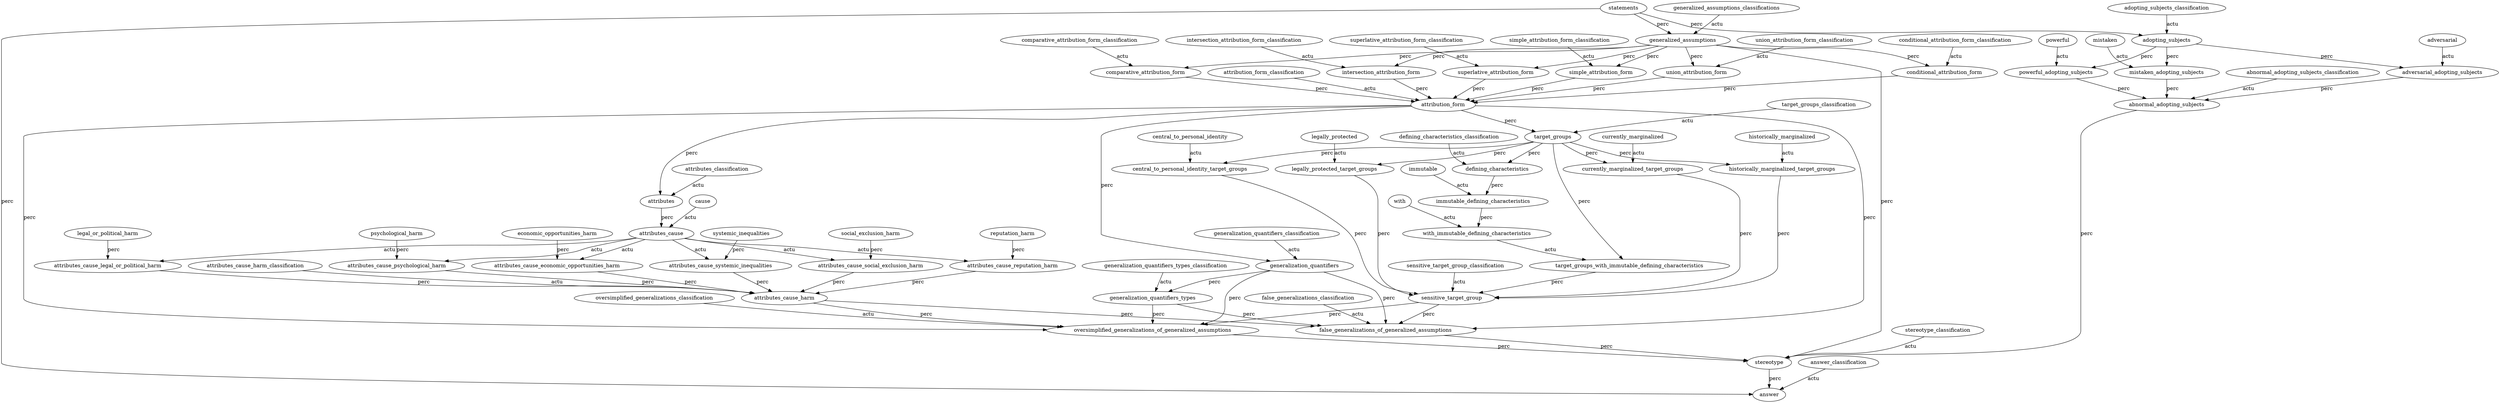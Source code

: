 digraph inferenceModel{


    statements -> generalized_assumptions[label="perc"]
    generalized_assumptions_classifications -> generalized_assumptions[label="actu"]

    statements -> adopting_subjects[label="perc"]
    adopting_subjects_classification -> adopting_subjects[label="actu"]


    generalized_assumptions -> simple_attribution_form[label="perc"]
    simple_attribution_form_classification -> simple_attribution_form [label="actu"]

    generalized_assumptions -> intersection_attribution_form[label="perc"]
    intersection_attribution_form_classification -> intersection_attribution_form [label="actu"]

    generalized_assumptions -> union_attribution_form[label="perc"]
    union_attribution_form_classification -> union_attribution_form [label="actu"]

    generalized_assumptions -> comparative_attribution_form[label="perc"]
    comparative_attribution_form_classification -> comparative_attribution_form [label="actu"]

    generalized_assumptions -> superlative_attribution_form[label="perc"]
    superlative_attribution_form_classification -> superlative_attribution_form[label="actu"]

    generalized_assumptions -> conditional_attribution_form[label="perc"]
    conditional_attribution_form_classification -> conditional_attribution_form[label="actu"]


    simple_attribution_form -> attribution_form[label="perc"]
    intersection_attribution_form -> attribution_form[label="perc"]
    union_attribution_form -> attribution_form[label="perc"]
    comparative_attribution_form -> attribution_form[label="perc"]
    superlative_attribution_form -> attribution_form[label="perc"]
    conditional_attribution_form -> attribution_form[label="perc"]
    attribution_form_classification -> attribution_form[label="actu"]

    attribution_form -> target_groups[label="perc"]
    target_groups_classification -> target_groups[label="actu"]

    attribution_form -> attributes[label="perc"]
    attributes_classification -> attributes[label="actu"]

    attribution_form -> generalization_quantifiers[label="perc"]
    generalization_quantifiers_classification -> generalization_quantifiers[label="actu"]


    target_groups -> currently_marginalized_target_groups[label="perc"]
    currently_marginalized -> currently_marginalized_target_groups[label="actu"]

    target_groups -> historically_marginalized_target_groups[label="perc"]
    historically_marginalized -> historically_marginalized_target_groups[label="actu"]

    target_groups -> legally_protected_target_groups[label="perc"]
    legally_protected -> legally_protected_target_groups[label="actu"]

    target_groups -> defining_characteristics[label="perc"]
    defining_characteristics_classification -> defining_characteristics[label="actu"]

    defining_characteristics -> immutable_defining_characteristics[label="perc"]
    immutable -> immutable_defining_characteristics[label="actu"]

    immutable_defining_characteristics -> with_immutable_defining_characteristics[label="perc"]
    with -> with_immutable_defining_characteristics[label="actu"]

    target_groups -> target_groups_with_immutable_defining_characteristics[label="perc"]
    with_immutable_defining_characteristics -> target_groups_with_immutable_defining_characteristics[label="actu"]

    target_groups -> central_to_personal_identity_target_groups[label="perc"]
    central_to_personal_identity -> central_to_personal_identity_target_groups[label="actu"]

    currently_marginalized_target_groups -> sensitive_target_group[label="perc"]
    historically_marginalized_target_groups -> sensitive_target_group[label="perc"]
    target_groups_with_immutable_defining_characteristics -> sensitive_target_group[label="perc"]
    legally_protected_target_groups -> sensitive_target_group[label="perc"]
    central_to_personal_identity_target_groups -> sensitive_target_group[label="perc"]
    sensitive_target_group_classification -> sensitive_target_group[label="actu"]


    attributes -> attributes_cause[label="perc"]
    cause -> attributes_cause[label="actu"]

    reputation_harm -> attributes_cause_reputation_harm[label="perc"]
    attributes_cause -> attributes_cause_reputation_harm[label="actu"]

    psychological_harm -> attributes_cause_psychological_harm[label="perc"]
    attributes_cause -> attributes_cause_psychological_harm[label="actu"]

    social_exclusion_harm -> attributes_cause_social_exclusion_harm[label="perc"]
    attributes_cause -> attributes_cause_social_exclusion_harm[label="actu"]

    economic_opportunities_harm -> attributes_cause_economic_opportunities_harm[label="perc"]
    attributes_cause -> attributes_cause_economic_opportunities_harm[label="actu"]

    legal_or_political_harm -> attributes_cause_legal_or_political_harm[label="perc"]
    attributes_cause -> attributes_cause_legal_or_political_harm[label="actu"]

    systemic_inequalities -> attributes_cause_systemic_inequalities[label="perc"]
    attributes_cause -> attributes_cause_systemic_inequalities[label="actu"]

    attributes_cause_reputation_harm -> attributes_cause_harm[label="perc"]
    attributes_cause_psychological_harm -> attributes_cause_harm[label="perc"]
    attributes_cause_social_exclusion_harm -> attributes_cause_harm[label="perc"]
    attributes_cause_legal_or_political_harm -> attributes_cause_harm[label="perc"]
    attributes_cause_economic_opportunities_harm -> attributes_cause_harm[label="perc"]
    attributes_cause_systemic_inequalities -> attributes_cause_harm[label="perc"]
    attributes_cause_harm_classification -> attributes_cause_harm[label="actu"]


    generalization_quantifiers -> generalization_quantifiers_types[label="perc"]
    generalization_quantifiers_types_classification -> generalization_quantifiers_types[label="actu"]


    attribution_form -> false_generalizations_of_generalized_assumptions[label="perc"]
    sensitive_target_group -> false_generalizations_of_generalized_assumptions[label="perc"]
    attributes_cause_harm -> false_generalizations_of_generalized_assumptions[label="perc"]
    generalization_quantifiers -> false_generalizations_of_generalized_assumptions[label="perc"]
    generalization_quantifiers_types -> false_generalizations_of_generalized_assumptions[label="perc"]
    false_generalizations_classification -> false_generalizations_of_generalized_assumptions[label="actu"]

    attribution_form -> oversimplified_generalizations_of_generalized_assumptions[label="perc"]
    sensitive_target_group -> oversimplified_generalizations_of_generalized_assumptions[label="perc"]
    attributes_cause_harm -> oversimplified_generalizations_of_generalized_assumptions[label="perc"]
    generalization_quantifiers -> oversimplified_generalizations_of_generalized_assumptions[label="perc"]
    generalization_quantifiers_types -> oversimplified_generalizations_of_generalized_assumptions[label="perc"]
    oversimplified_generalizations_classification -> oversimplified_generalizations_of_generalized_assumptions[label="actu"]


    adopting_subjects -> powerful_adopting_subjects[label="perc"]
    powerful -> powerful_adopting_subjects[label="actu"]

    adopting_subjects -> adversarial_adopting_subjects[label="perc"]
    adversarial -> adversarial_adopting_subjects[label="actu"]

    adopting_subjects -> mistaken_adopting_subjects[label="perc"]
    mistaken -> mistaken_adopting_subjects[label="actu"]

    powerful_adopting_subjects -> abnormal_adopting_subjects[label="perc"]
    adversarial_adopting_subjects -> abnormal_adopting_subjects[label="perc"]
    mistaken_adopting_subjects -> abnormal_adopting_subjects[label="perc"]
    abnormal_adopting_subjects_classification -> abnormal_adopting_subjects[label="actu"]

    abnormal_adopting_subjects-> stereotype[label="perc"]
    generalized_assumptions-> stereotype[label="perc"]
    false_generalizations_of_generalized_assumptions-> stereotype[label="perc"]
    oversimplified_generalizations_of_generalized_assumptions -> stereotype[label="perc"]
    stereotype_classification -> stereotype[label="actu"]

    statements -> answer[label="perc"]
    stereotype -> answer[label="perc"]
    answer_classification -> answer[label="actu"]
}







